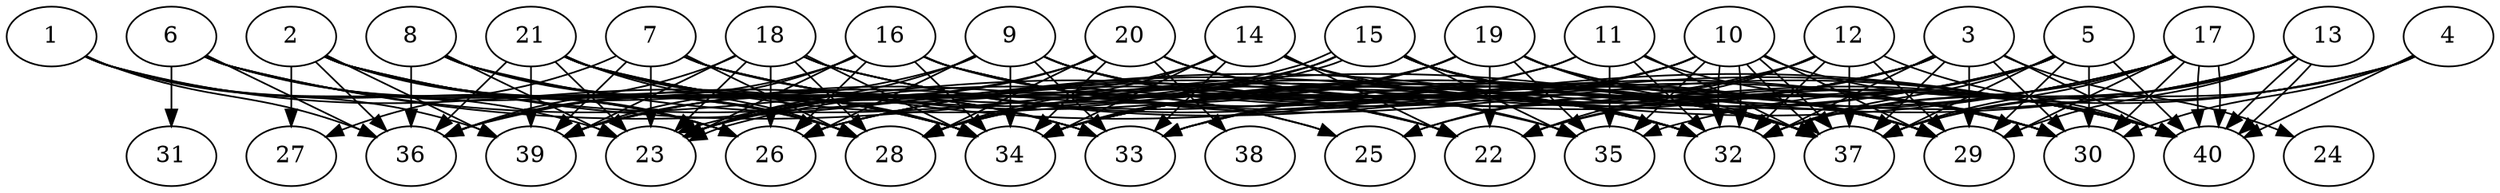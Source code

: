 // DAG (tier=3-complex, mode=data, n=40, ccr=0.522, fat=0.860, density=0.777, regular=0.373, jump=0.240, mindata=4194304, maxdata=33554432)
// DAG automatically generated by daggen at Sun Aug 24 16:33:35 2025
// /home/ermia/Project/Environments/daggen/bin/daggen --dot --ccr 0.522 --fat 0.860 --regular 0.373 --density 0.777 --jump 0.240 --mindata 4194304 --maxdata 33554432 -n 40 
digraph G {
  1 [size="16753068403516273328128", alpha="0.01", expect_size="8376534201758136664064"]
  1 -> 23 [size ="5237848043159552"]
  1 -> 26 [size ="5237848043159552"]
  1 -> 34 [size ="5237848043159552"]
  1 -> 36 [size ="5237848043159552"]
  1 -> 39 [size ="5237848043159552"]
  2 [size="207770900843773034496", alpha="0.19", expect_size="103885450421886517248"]
  2 -> 26 [size ="280637994958848"]
  2 -> 27 [size ="280637994958848"]
  2 -> 28 [size ="280637994958848"]
  2 -> 33 [size ="280637994958848"]
  2 -> 34 [size ="280637994958848"]
  2 -> 35 [size ="280637994958848"]
  2 -> 36 [size ="280637994958848"]
  2 -> 37 [size ="280637994958848"]
  2 -> 39 [size ="280637994958848"]
  3 [size="192539174767995776", alpha="0.15", expect_size="96269587383997888"]
  3 -> 24 [size ="3225527829659648"]
  3 -> 25 [size ="3225527829659648"]
  3 -> 26 [size ="3225527829659648"]
  3 -> 28 [size ="3225527829659648"]
  3 -> 29 [size ="3225527829659648"]
  3 -> 30 [size ="3225527829659648"]
  3 -> 32 [size ="3225527829659648"]
  3 -> 34 [size ="3225527829659648"]
  3 -> 37 [size ="3225527829659648"]
  3 -> 40 [size ="3225527829659648"]
  4 [size="29734544644686552", alpha="0.20", expect_size="14867272322343276"]
  4 -> 22 [size ="2970234034061312"]
  4 -> 30 [size ="2970234034061312"]
  4 -> 35 [size ="2970234034061312"]
  4 -> 37 [size ="2970234034061312"]
  4 -> 40 [size ="2970234034061312"]
  5 [size="42702271299175760", alpha="0.00", expect_size="21351135649587880"]
  5 -> 22 [size ="680081361993728"]
  5 -> 28 [size ="680081361993728"]
  5 -> 29 [size ="680081361993728"]
  5 -> 30 [size ="680081361993728"]
  5 -> 32 [size ="680081361993728"]
  5 -> 34 [size ="680081361993728"]
  5 -> 37 [size ="680081361993728"]
  5 -> 40 [size ="680081361993728"]
  6 [size="31043840149397241331712", alpha="0.08", expect_size="15521920074698620665856"]
  6 -> 22 [size ="7902059206541312"]
  6 -> 26 [size ="7902059206541312"]
  6 -> 28 [size ="7902059206541312"]
  6 -> 31 [size ="7902059206541312"]
  6 -> 32 [size ="7902059206541312"]
  6 -> 34 [size ="7902059206541312"]
  6 -> 36 [size ="7902059206541312"]
  7 [size="6666365021385473024", alpha="0.04", expect_size="3333182510692736512"]
  7 -> 23 [size ="4224490246504448"]
  7 -> 25 [size ="4224490246504448"]
  7 -> 27 [size ="4224490246504448"]
  7 -> 28 [size ="4224490246504448"]
  7 -> 32 [size ="4224490246504448"]
  7 -> 37 [size ="4224490246504448"]
  7 -> 39 [size ="4224490246504448"]
  7 -> 40 [size ="4224490246504448"]
  8 [size="15092204836521023488", alpha="0.13", expect_size="7546102418260511744"]
  8 -> 23 [size ="7956735650168832"]
  8 -> 28 [size ="7956735650168832"]
  8 -> 32 [size ="7956735650168832"]
  8 -> 33 [size ="7956735650168832"]
  8 -> 34 [size ="7956735650168832"]
  8 -> 36 [size ="7956735650168832"]
  9 [size="246486221985738129408", alpha="0.03", expect_size="123243110992869064704"]
  9 -> 23 [size ="314498384658432"]
  9 -> 26 [size ="314498384658432"]
  9 -> 29 [size ="314498384658432"]
  9 -> 32 [size ="314498384658432"]
  9 -> 33 [size ="314498384658432"]
  9 -> 34 [size ="314498384658432"]
  9 -> 35 [size ="314498384658432"]
  9 -> 36 [size ="314498384658432"]
  9 -> 37 [size ="314498384658432"]
  10 [size="4228265341754532352", alpha="0.18", expect_size="2114132670877266176"]
  10 -> 23 [size ="1890709774794752"]
  10 -> 29 [size ="1890709774794752"]
  10 -> 32 [size ="1890709774794752"]
  10 -> 32 [size ="1890709774794752"]
  10 -> 33 [size ="1890709774794752"]
  10 -> 34 [size ="1890709774794752"]
  10 -> 35 [size ="1890709774794752"]
  10 -> 37 [size ="1890709774794752"]
  10 -> 37 [size ="1890709774794752"]
  10 -> 40 [size ="1890709774794752"]
  11 [size="11084459621400472190976", alpha="0.03", expect_size="5542229810700236095488"]
  11 -> 28 [size ="3977098410590208"]
  11 -> 30 [size ="3977098410590208"]
  11 -> 32 [size ="3977098410590208"]
  11 -> 35 [size ="3977098410590208"]
  11 -> 37 [size ="3977098410590208"]
  11 -> 39 [size ="3977098410590208"]
  12 [size="13275869274108008448", alpha="0.19", expect_size="6637934637054004224"]
  12 -> 22 [size ="6082272042156032"]
  12 -> 25 [size ="6082272042156032"]
  12 -> 26 [size ="6082272042156032"]
  12 -> 29 [size ="6082272042156032"]
  12 -> 32 [size ="6082272042156032"]
  12 -> 37 [size ="6082272042156032"]
  12 -> 40 [size ="6082272042156032"]
  13 [size="4401520276103089152", alpha="0.11", expect_size="2200760138051544576"]
  13 -> 29 [size ="4055289405898752"]
  13 -> 32 [size ="4055289405898752"]
  13 -> 33 [size ="4055289405898752"]
  13 -> 34 [size ="4055289405898752"]
  13 -> 37 [size ="4055289405898752"]
  13 -> 40 [size ="4055289405898752"]
  13 -> 40 [size ="4055289405898752"]
  14 [size="1284345058839599360", alpha="0.15", expect_size="642172529419799680"]
  14 -> 22 [size ="489639693516800"]
  14 -> 23 [size ="489639693516800"]
  14 -> 28 [size ="489639693516800"]
  14 -> 32 [size ="489639693516800"]
  14 -> 33 [size ="489639693516800"]
  14 -> 34 [size ="489639693516800"]
  14 -> 40 [size ="489639693516800"]
  15 [size="688471026586890240", alpha="0.05", expect_size="344235513293445120"]
  15 -> 23 [size ="1434079723520000"]
  15 -> 23 [size ="1434079723520000"]
  15 -> 28 [size ="1434079723520000"]
  15 -> 29 [size ="1434079723520000"]
  15 -> 30 [size ="1434079723520000"]
  15 -> 35 [size ="1434079723520000"]
  15 -> 36 [size ="1434079723520000"]
  15 -> 37 [size ="1434079723520000"]
  15 -> 40 [size ="1434079723520000"]
  16 [size="150205301237560352", alpha="0.13", expect_size="75102650618780176"]
  16 -> 22 [size ="3555643571044352"]
  16 -> 23 [size ="3555643571044352"]
  16 -> 26 [size ="3555643571044352"]
  16 -> 29 [size ="3555643571044352"]
  16 -> 30 [size ="3555643571044352"]
  16 -> 34 [size ="3555643571044352"]
  16 -> 36 [size ="3555643571044352"]
  16 -> 39 [size ="3555643571044352"]
  16 -> 40 [size ="3555643571044352"]
  17 [size="5829885183678400692224", alpha="0.17", expect_size="2914942591839200346112"]
  17 -> 26 [size ="2591373349879808"]
  17 -> 29 [size ="2591373349879808"]
  17 -> 30 [size ="2591373349879808"]
  17 -> 32 [size ="2591373349879808"]
  17 -> 33 [size ="2591373349879808"]
  17 -> 34 [size ="2591373349879808"]
  17 -> 37 [size ="2591373349879808"]
  17 -> 40 [size ="2591373349879808"]
  17 -> 40 [size ="2591373349879808"]
  18 [size="2191132143818737975296", alpha="0.18", expect_size="1095566071909368987648"]
  18 -> 23 [size ="1349591601512448"]
  18 -> 26 [size ="1349591601512448"]
  18 -> 28 [size ="1349591601512448"]
  18 -> 29 [size ="1349591601512448"]
  18 -> 30 [size ="1349591601512448"]
  18 -> 34 [size ="1349591601512448"]
  18 -> 36 [size ="1349591601512448"]
  18 -> 39 [size ="1349591601512448"]
  18 -> 40 [size ="1349591601512448"]
  19 [size="6260929940033013760", alpha="0.08", expect_size="3130464970016506880"]
  19 -> 22 [size ="3849909102968832"]
  19 -> 28 [size ="3849909102968832"]
  19 -> 29 [size ="3849909102968832"]
  19 -> 30 [size ="3849909102968832"]
  19 -> 34 [size ="3849909102968832"]
  19 -> 35 [size ="3849909102968832"]
  19 -> 37 [size ="3849909102968832"]
  19 -> 39 [size ="3849909102968832"]
  20 [size="354269702026952704000", alpha="0.14", expect_size="177134851013476352000"]
  20 -> 23 [size ="400540093644800"]
  20 -> 28 [size ="400540093644800"]
  20 -> 32 [size ="400540093644800"]
  20 -> 34 [size ="400540093644800"]
  20 -> 37 [size ="400540093644800"]
  20 -> 38 [size ="400540093644800"]
  20 -> 39 [size ="400540093644800"]
  20 -> 40 [size ="400540093644800"]
  21 [size="2802029374151657472", alpha="0.11", expect_size="1401014687075828736"]
  21 -> 22 [size ="2124460240928768"]
  21 -> 23 [size ="2124460240928768"]
  21 -> 25 [size ="2124460240928768"]
  21 -> 28 [size ="2124460240928768"]
  21 -> 33 [size ="2124460240928768"]
  21 -> 34 [size ="2124460240928768"]
  21 -> 36 [size ="2124460240928768"]
  21 -> 37 [size ="2124460240928768"]
  21 -> 39 [size ="2124460240928768"]
  22 [size="941072653780820608", alpha="0.11", expect_size="470536326890410304"]
  23 [size="28629176840346096", alpha="0.17", expect_size="14314588420173048"]
  24 [size="348066704143658752", alpha="0.07", expect_size="174033352071829376"]
  25 [size="2149933631417337511936", alpha="0.12", expect_size="1074966815708668755968"]
  26 [size="427564991063819026432", alpha="0.14", expect_size="213782495531909513216"]
  27 [size="5100385591921475584000", alpha="0.11", expect_size="2550192795960737792000"]
  28 [size="8839458999921680384", alpha="0.03", expect_size="4419729499960840192"]
  29 [size="12463900692002279424", alpha="0.01", expect_size="6231950346001139712"]
  30 [size="17682023009159045120", alpha="0.01", expect_size="8841011504579522560"]
  31 [size="31826551044887436", alpha="0.03", expect_size="15913275522443718"]
  32 [size="473233882646162816", alpha="0.08", expect_size="236616941323081408"]
  33 [size="13004666494984912896000", alpha="0.15", expect_size="6502333247492456448000"]
  34 [size="8985574586304152576", alpha="0.03", expect_size="4492787293152076288"]
  35 [size="172765509936696262656", alpha="0.15", expect_size="86382754968348131328"]
  36 [size="24465476660022044", alpha="0.19", expect_size="12232738330011022"]
  37 [size="5564770197211843584", alpha="0.06", expect_size="2782385098605921792"]
  38 [size="7432447287095919116288", alpha="0.15", expect_size="3716223643547959558144"]
  39 [size="37098226258785861632000", alpha="0.02", expect_size="18549113129392930816000"]
  40 [size="10792313791052339216384", alpha="0.05", expect_size="5396156895526169608192"]
}